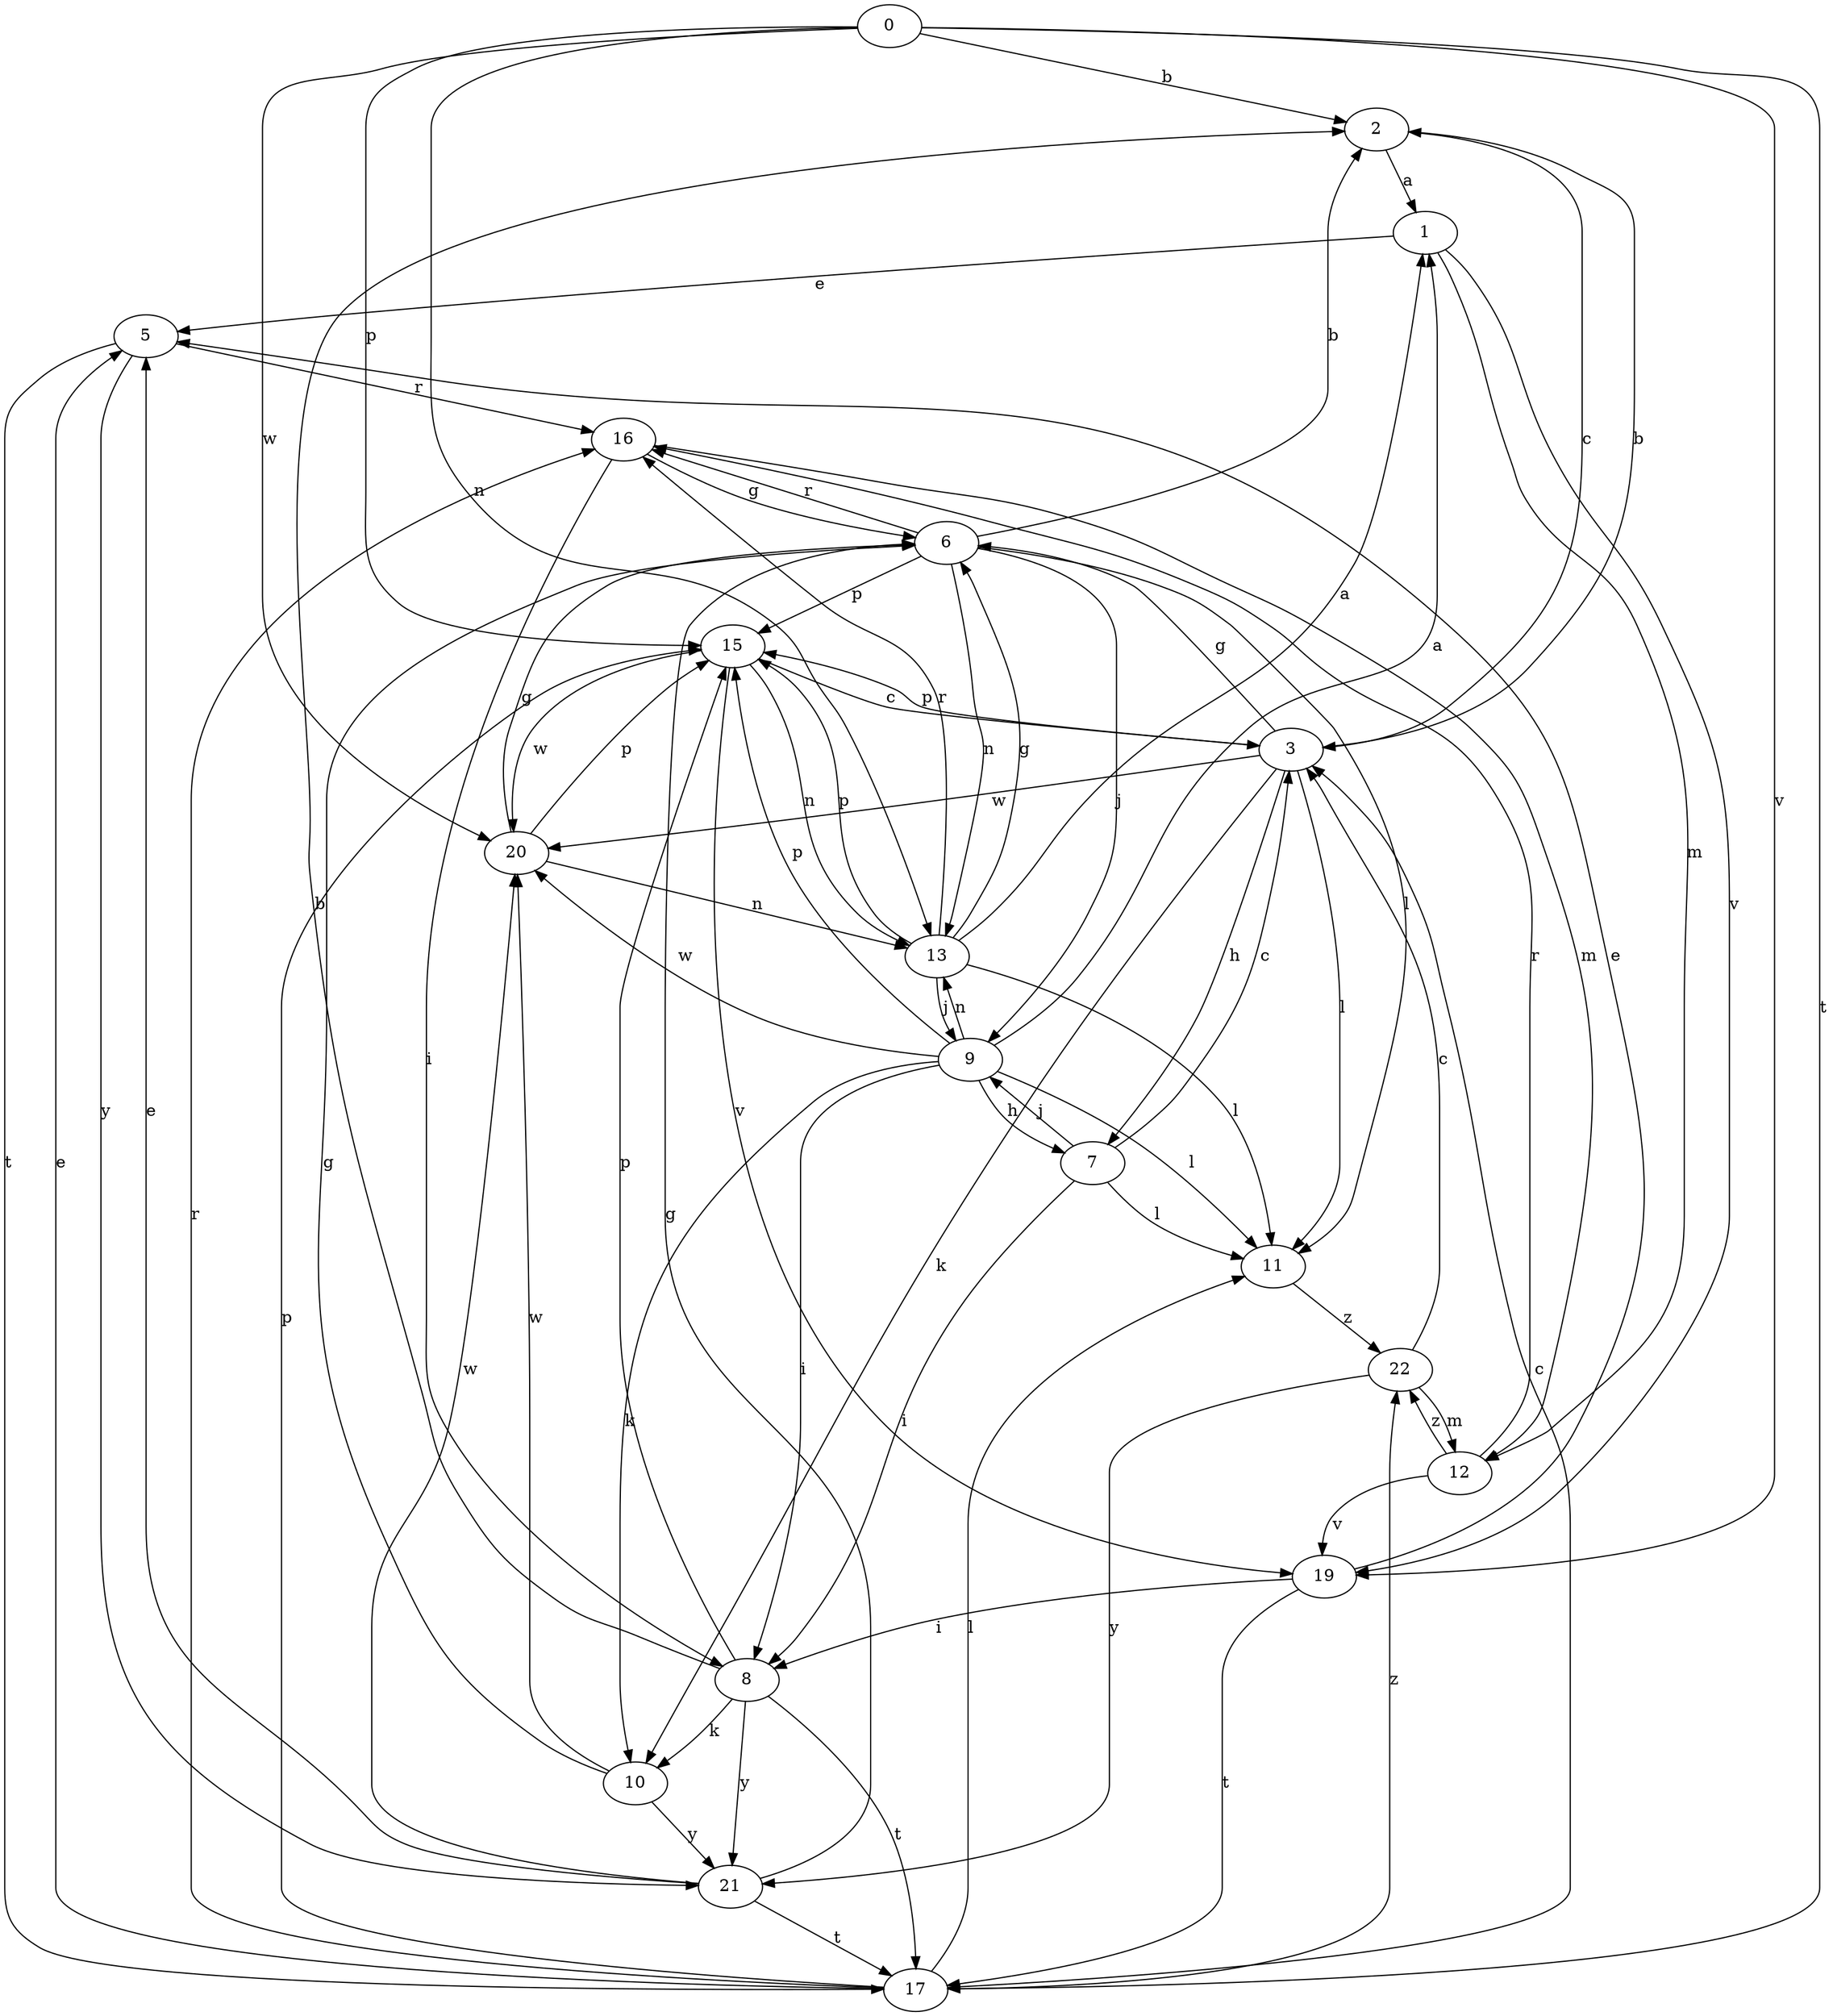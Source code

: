 strict digraph  {
0;
1;
2;
3;
5;
6;
7;
8;
9;
10;
11;
12;
13;
15;
16;
17;
19;
20;
21;
22;
0 -> 2  [label=b];
0 -> 13  [label=n];
0 -> 15  [label=p];
0 -> 17  [label=t];
0 -> 19  [label=v];
0 -> 20  [label=w];
1 -> 5  [label=e];
1 -> 12  [label=m];
1 -> 19  [label=v];
2 -> 1  [label=a];
2 -> 3  [label=c];
3 -> 2  [label=b];
3 -> 6  [label=g];
3 -> 7  [label=h];
3 -> 10  [label=k];
3 -> 11  [label=l];
3 -> 15  [label=p];
3 -> 20  [label=w];
5 -> 16  [label=r];
5 -> 17  [label=t];
5 -> 21  [label=y];
6 -> 2  [label=b];
6 -> 9  [label=j];
6 -> 11  [label=l];
6 -> 13  [label=n];
6 -> 15  [label=p];
6 -> 16  [label=r];
7 -> 3  [label=c];
7 -> 8  [label=i];
7 -> 9  [label=j];
7 -> 11  [label=l];
8 -> 2  [label=b];
8 -> 10  [label=k];
8 -> 15  [label=p];
8 -> 17  [label=t];
8 -> 21  [label=y];
9 -> 1  [label=a];
9 -> 7  [label=h];
9 -> 8  [label=i];
9 -> 10  [label=k];
9 -> 11  [label=l];
9 -> 13  [label=n];
9 -> 15  [label=p];
9 -> 20  [label=w];
10 -> 6  [label=g];
10 -> 20  [label=w];
10 -> 21  [label=y];
11 -> 22  [label=z];
12 -> 16  [label=r];
12 -> 19  [label=v];
12 -> 22  [label=z];
13 -> 1  [label=a];
13 -> 6  [label=g];
13 -> 9  [label=j];
13 -> 11  [label=l];
13 -> 15  [label=p];
13 -> 16  [label=r];
15 -> 3  [label=c];
15 -> 13  [label=n];
15 -> 19  [label=v];
15 -> 20  [label=w];
16 -> 6  [label=g];
16 -> 8  [label=i];
16 -> 12  [label=m];
17 -> 3  [label=c];
17 -> 5  [label=e];
17 -> 11  [label=l];
17 -> 15  [label=p];
17 -> 16  [label=r];
17 -> 22  [label=z];
19 -> 5  [label=e];
19 -> 8  [label=i];
19 -> 17  [label=t];
20 -> 6  [label=g];
20 -> 13  [label=n];
20 -> 15  [label=p];
21 -> 5  [label=e];
21 -> 6  [label=g];
21 -> 17  [label=t];
21 -> 20  [label=w];
22 -> 3  [label=c];
22 -> 12  [label=m];
22 -> 21  [label=y];
}
